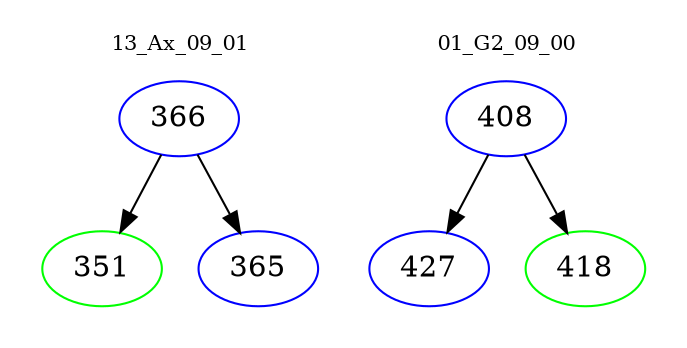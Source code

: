 digraph{
subgraph cluster_0 {
color = white
label = "13_Ax_09_01";
fontsize=10;
T0_366 [label="366", color="blue"]
T0_366 -> T0_351 [color="black"]
T0_351 [label="351", color="green"]
T0_366 -> T0_365 [color="black"]
T0_365 [label="365", color="blue"]
}
subgraph cluster_1 {
color = white
label = "01_G2_09_00";
fontsize=10;
T1_408 [label="408", color="blue"]
T1_408 -> T1_427 [color="black"]
T1_427 [label="427", color="blue"]
T1_408 -> T1_418 [color="black"]
T1_418 [label="418", color="green"]
}
}
